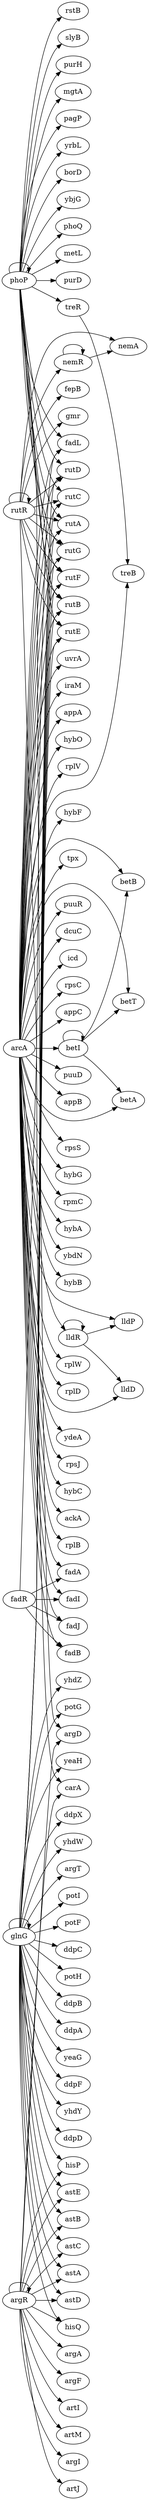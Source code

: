 digraph "Ecoli-1" {
	rankdir=LR;
	"rutA";
	"rutR";
	"nemA";
	"fepB";
	"rutG";
	"phoP";
	"rutF";
	"rutB";
	"rutE";
	"arcA";
	"ydeA";
	"fadL";
	"rpsJ";
	"yrbL";
	"hybC";
	"ackA";
	"rplB";
	"uvrA";
	"glnG";
	"ddpA";
	"ddpF";
	"fadI";
	"ddpB";
	"iraM";
	"ddpD";
	"yeaG";
	"yhdY";
	"borD";
	"appA";
	"ybjG";
	"yhdZ";
	"potG";
	"yeaH";
	"ddpX";
	"hybO";
	"phoQ";
	"rutD";
	"rplV";
	"betB";
	"astE";
	"hybF";
	"betT";
	"yhdW";
	"tpx";
	"metL";
	"betA";
	"argT";
	"astB";
	"puuR";
	"dcuC";
	"potI";
	"icd";
	"rpsC";
	"rutC";
	"appC";
	"lldP";
	"astC";
	"purD";
	"puuD";
	"rstB";
	"potF";
	"appB";
	"betI";
	"astA";
	"astD";
	"rpsS";
	"hybG";
	"slyB";
	"rpmC";
	"hybA";
	"ybdN";
	"hybB";
	"argD";
	"purH";
	"ddpC";
	"mgtA";
	"hisQ";
	"nemR";
	"treB";
	"argR";
	"argA";
	"fadJ";
	"treR";
	"hisP";
	"lldD";
	"carA";
	"argF";
	"pagP";
	"gmr";
	"artI";
	"fadR";
	"rplW";
	"artM";
	"fadB";
	"argI";
	"artJ";
	"rplD";
	"lldR";
	"potH";
	"fadA";
	"arcA" -> "fadA" [value="-"];
	"arcA" -> "fadB" [value="-"];
	"arcA" -> "fadL" [value="-"];
	"arcA" -> "icd" [value="-"];
	"arcA" -> "treB" [value="+"];
	"arcA" -> "puuR" [value="-"];
	"arcA" -> "ybdN" [value="+"];
	"arcA" -> "dcuC" [value="+"];
	"arcA" -> "rutG" [value="+"];
	"arcA" -> "rutF" [value="+"];
	"arcA" -> "rutE" [value="+"];
	"arcA" -> "rutD" [value="+"];
	"arcA" -> "rutC" [value="+"];
	"arcA" -> "rutB" [value="+"];
	"arcA" -> "rutA" [value="+"];
	"arcA" -> "iraM" [value="+"];
	"arcA" -> "puuD" [value="-"];
	"arcA" -> "tpx" [value="-"];
	"arcA" -> "fadJ" [value="-"];
	"arcA" -> "fadI" [value="-"];
	"arcA" -> "hybO" [value="-"];
	"arcA" -> "ackA" [value="+"];
	"arcA" -> "appA" [value="+"];
	"arcA" -> "betA" [value="-"];
	"arcA" -> "betB" [value="-"];
	"arcA" -> "betI" [value="-"];
	"arcA" -> "betT" [value="-"];
	"arcA" -> "rplB" [value="-"];
	"arcA" -> "rplD" [value="-"];
	"arcA" -> "rplV" [value="-"];
	"arcA" -> "rplW" [value="-"];
	"arcA" -> "rpmC" [value="-"];
	"arcA" -> "rpsC" [value="-"];
	"arcA" -> "rpsJ" [value="-"];
	"arcA" -> "rpsS" [value="-"];
	"arcA" -> "uvrA" [value="-"];
	"arcA" -> "appB" [value="+"];
	"arcA" -> "appC" [value="+"];
	"arcA" -> "ydeA" [value="-"];
	"arcA" -> "hybA" [value="-"];
	"arcA" -> "hybB" [value="-"];
	"arcA" -> "hybC" [value="-"];
	"arcA" -> "hybF" [value="-"];
	"arcA" -> "hybG" [value="-"];
	"arcA" -> "lldP" [value="-"];
	"arcA" -> "lldR" [value="-"];
	"arcA" -> "lldD" [value="-"];
	"argR" -> "argA" [value="-"];
	"argR" -> "hisP" [value="-"];
	"argR" -> "artI" [value="-"];
	"argR" -> "artM" [value="-"];
	"argR" -> "artJ" [value="-"];
	"argR" -> "hisQ" [value="-"];
	"argR" -> "astE" [value="+"];
	"argR" -> "astB" [value="+"];
	"argR" -> "astD" [value="+"];
	"argR" -> "astA" [value="+"];
	"argR" -> "astC" [value="+"];
	"argR" -> "argD" [value="-"];
	"argR" -> "argF" [value="-"];
	"argR" -> "argI" [value="-"];
	"argR" -> "argR" [value="-"];
	"argR" -> "carA" [value="-"];
	"betI" -> "betT" [value="-"];
	"betI" -> "betB" [value="-"];
	"betI" -> "betA" [value="-"];
	"betI" -> "betI" [value="-"];
	"fadR" -> "fadJ" [value="-"];
	"fadR" -> "fadI" [value="-"];
	"fadR" -> "fadL" [value="-"];
	"fadR" -> "fadA" [value="-"];
	"fadR" -> "fadB" [value="-"];
	"lldR" -> "lldP" [value="+-"];
	"lldR" -> "lldD" [value="+-"];
	"lldR" -> "lldR" [value="+-"];
	"nemR" -> "nemA" [value="-"];
	"nemR" -> "nemR" [value="-"];
	"glnG" -> "glnG" [value="+-"];
	"glnG" -> "hisP" [value="+"];
	"glnG" -> "potF" [value="+"];
	"glnG" -> "potG" [value="+"];
	"glnG" -> "potH" [value="+"];
	"glnG" -> "potI" [value="+"];
	"glnG" -> "hisQ" [value="+"];
	"glnG" -> "yhdW" [value="+"];
	"glnG" -> "yhdY" [value="+"];
	"glnG" -> "yhdZ" [value="+"];
	"glnG" -> "rutG" [value="+"];
	"glnG" -> "rutF" [value="+"];
	"glnG" -> "rutE" [value="+"];
	"glnG" -> "rutD" [value="+"];
	"glnG" -> "rutC" [value="+"];
	"glnG" -> "rutB" [value="+"];
	"glnG" -> "rutA" [value="+"];
	"glnG" -> "ddpF" [value="+"];
	"glnG" -> "ddpD" [value="+"];
	"glnG" -> "ddpC" [value="+"];
	"glnG" -> "ddpB" [value="+"];
	"glnG" -> "ddpA" [value="+"];
	"glnG" -> "ddpX" [value="+"];
	"glnG" -> "astE" [value="+"];
	"glnG" -> "astB" [value="+"];
	"glnG" -> "astD" [value="+"];
	"glnG" -> "astA" [value="+"];
	"glnG" -> "astC" [value="+"];
	"glnG" -> "yeaG" [value="+"];
	"glnG" -> "yeaH" [value="+"];
	"glnG" -> "argT" [value="+"];
	"phoP" -> "mgtA" [value="+"];
	"phoP" -> "borD" [value="+"];
	"phoP" -> "ybjG" [value="+"];
	"phoP" -> "rutG" [value="+"];
	"phoP" -> "rutF" [value="+"];
	"phoP" -> "rutE" [value="+"];
	"phoP" -> "rutD" [value="+"];
	"phoP" -> "rutC" [value="+"];
	"phoP" -> "rutB" [value="+"];
	"phoP" -> "rutA" [value="+"];
	"phoP" -> "slyB" [value="+-"];
	"phoP" -> "yrbL" [value="+"];
	"phoP" -> "argD" [value="-"];
	"phoP" -> "fadL" [value="+"];
	"phoP" -> "metL" [value="+"];
	"phoP" -> "phoP" [value="+-"];
	"phoP" -> "phoQ" [value="+-"];
	"phoP" -> "purD" [value="+"];
	"phoP" -> "purH" [value="+"];
	"phoP" -> "rstB" [value="+"];
	"phoP" -> "pagP" [value="+"];
	"phoP" -> "treR" [value="-"];
	"rutR" -> "nemR" [value="-"];
	"rutR" -> "gmr" [value="-"];
	"rutR" -> "rutA" [value="-"];
	"rutR" -> "rutB" [value="-"];
	"rutR" -> "rutC" [value="-"];
	"rutR" -> "rutD" [value="-"];
	"rutR" -> "rutE" [value="-"];
	"rutR" -> "rutF" [value="-"];
	"rutR" -> "rutG" [value="-"];
	"rutR" -> "rutR" [value="-"];
	"rutR" -> "fepB" [value="-"];
	"rutR" -> "nemA" [value="-"];
	"rutR" -> "carA" [value="+"];
	"treR" -> "treB" [value="-"];
}

